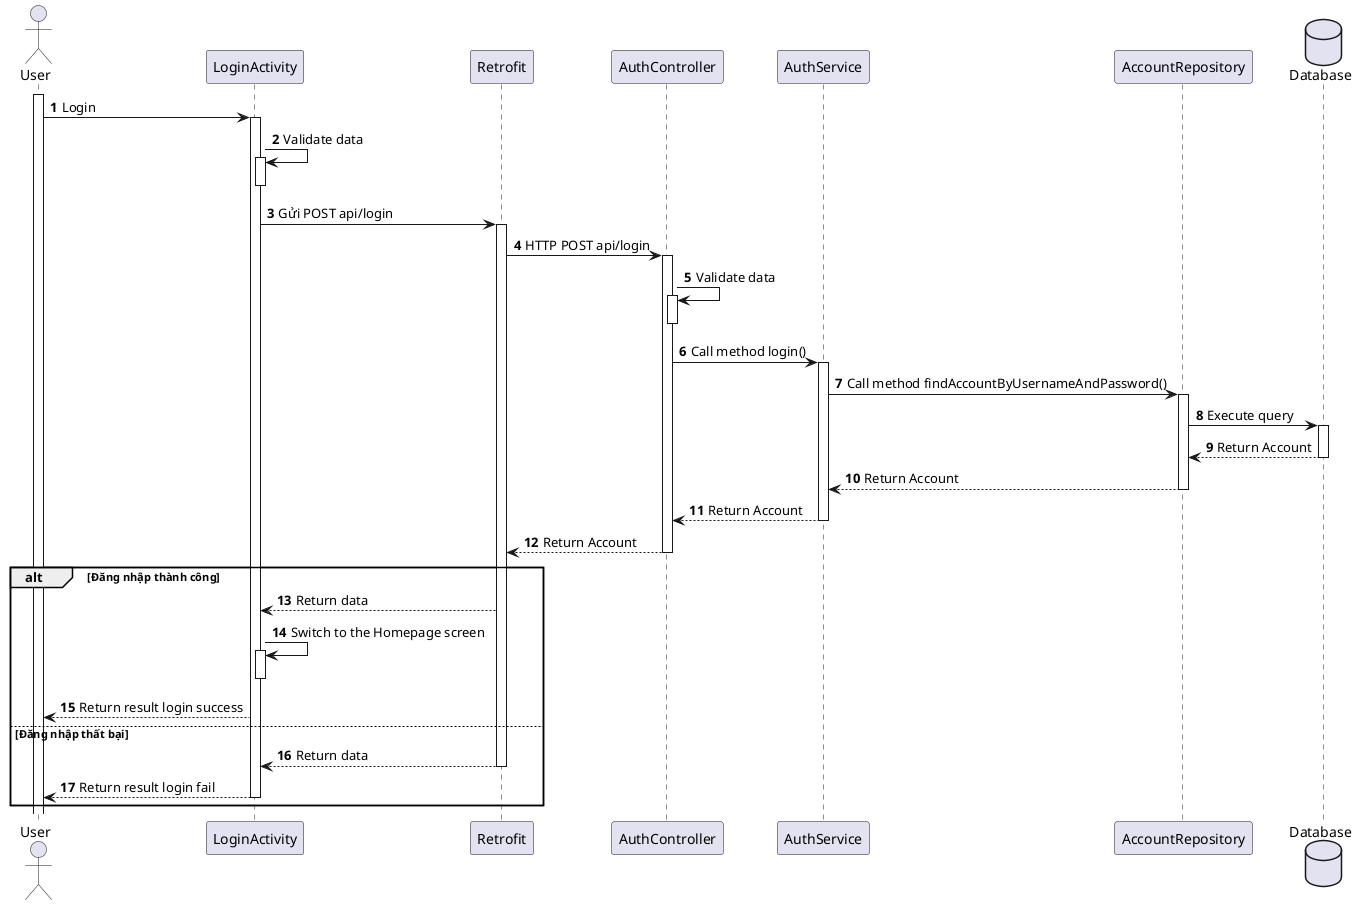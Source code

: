 @startuml
'https://plantuml.com/sequence-diagram

'use case: đăng nhập

actor User

participant LoginActivity as Login
participant Retrofit
participant AuthController
participant AuthService
participant AccountRepository

database Database

activate User

autonumber
User -> Login: Login
activate Login
Login -> Login: Validate data
activate Login
deactivate Login

Login -> Retrofit: Gửi POST api/login
activate Retrofit
Retrofit -> AuthController++: HTTP POST api/login

AuthController -> AuthController: Validate data
activate AuthController
deactivate AuthController
AuthController -> AuthService++: Call method login()
AuthService -> AccountRepository++: Call method findAccountByUsernameAndPassword()
AccountRepository -> Database++: Execute query

Database --> AccountRepository--: Return Account
AccountRepository --> AuthService--: Return Account
AuthService --> AuthController--: Return Account
AuthController --> Retrofit--: Return Account


alt Đăng nhập thành công
    Retrofit --> Login: Return data
    Login -> Login: Switch to the Homepage screen
    activate Login
    deactivate Login
    Login --> User: Return result login success

else Đăng nhập thất bại
    Retrofit --> Login: Return data
    deactivate Retrofit
    Login --> User: Return result login fail
    deactivate Login
    end
@enduml
